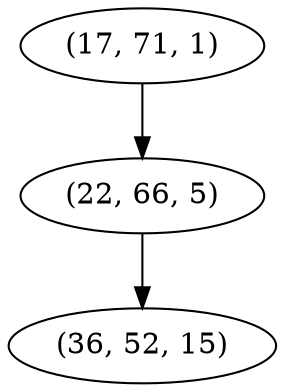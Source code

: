 digraph tree {
    "(17, 71, 1)";
    "(22, 66, 5)";
    "(36, 52, 15)";
    "(17, 71, 1)" -> "(22, 66, 5)";
    "(22, 66, 5)" -> "(36, 52, 15)";
}

